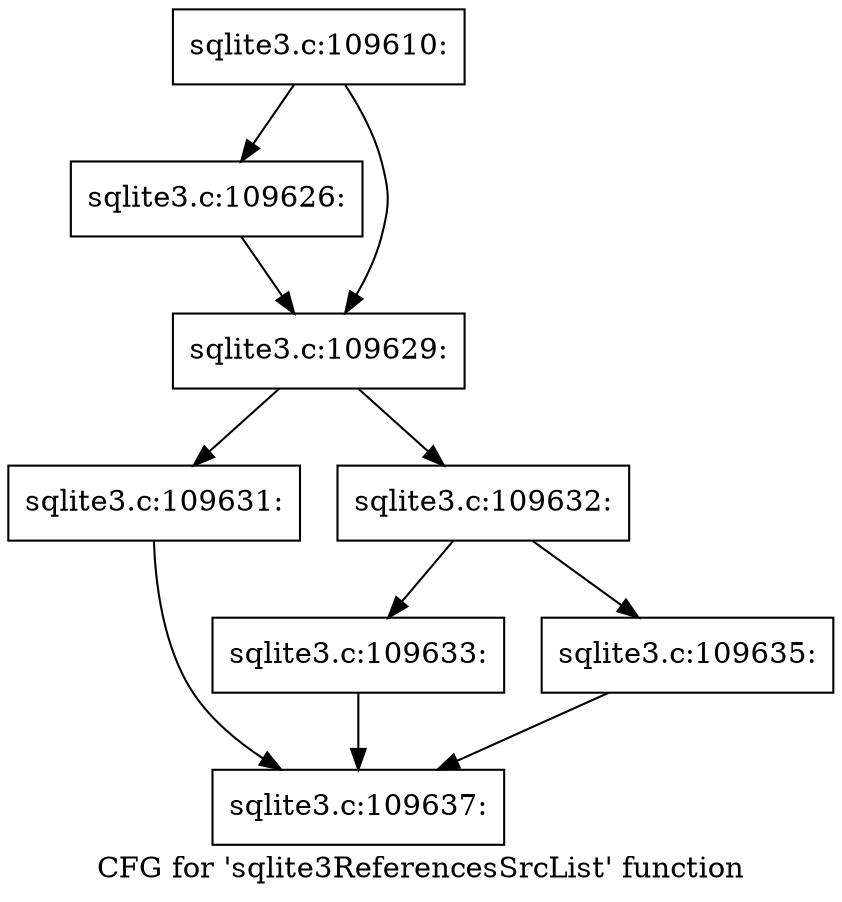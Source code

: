 digraph "CFG for 'sqlite3ReferencesSrcList' function" {
	label="CFG for 'sqlite3ReferencesSrcList' function";

	Node0x55c0f8ed3340 [shape=record,label="{sqlite3.c:109610:}"];
	Node0x55c0f8ed3340 -> Node0x55c0f5f129b0;
	Node0x55c0f8ed3340 -> Node0x55c0f5f14e20;
	Node0x55c0f5f129b0 [shape=record,label="{sqlite3.c:109626:}"];
	Node0x55c0f5f129b0 -> Node0x55c0f5f14e20;
	Node0x55c0f5f14e20 [shape=record,label="{sqlite3.c:109629:}"];
	Node0x55c0f5f14e20 -> Node0x55c0f8ee6e00;
	Node0x55c0f5f14e20 -> Node0x55c0f8ee8de0;
	Node0x55c0f8ee6e00 [shape=record,label="{sqlite3.c:109631:}"];
	Node0x55c0f8ee6e00 -> Node0x55c0f8ee5130;
	Node0x55c0f8ee8de0 [shape=record,label="{sqlite3.c:109632:}"];
	Node0x55c0f8ee8de0 -> Node0x55c0f8ee9530;
	Node0x55c0f8ee8de0 -> Node0x55c0f8ee95d0;
	Node0x55c0f8ee9530 [shape=record,label="{sqlite3.c:109633:}"];
	Node0x55c0f8ee9530 -> Node0x55c0f8ee5130;
	Node0x55c0f8ee95d0 [shape=record,label="{sqlite3.c:109635:}"];
	Node0x55c0f8ee95d0 -> Node0x55c0f8ee5130;
	Node0x55c0f8ee5130 [shape=record,label="{sqlite3.c:109637:}"];
}
